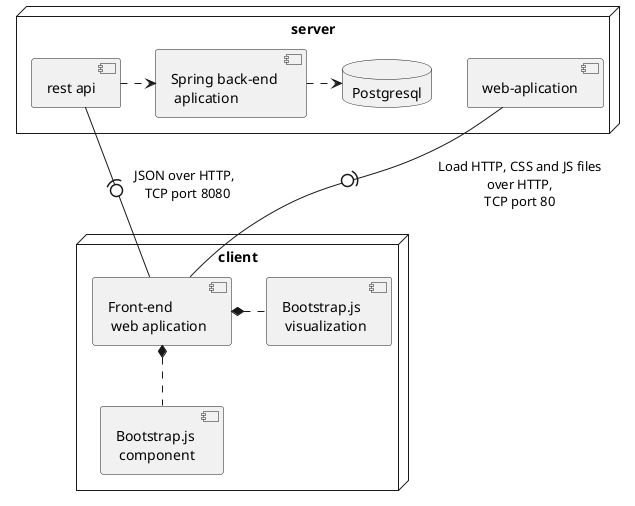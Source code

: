 @startuml
node "server" {
	component "Spring back-end \n aplication" as back_end
	component "rest api" as rest_api
    database "Postgresql" as db
    component "web-aplication" as web_aplication
}
rest_api .> back_end
back_end .> db

node "client" {
    component "Front-end \n web aplication" as front_end
    component "Bootstrap.js \n visualization" as visual
    component "Bootstrap.js \n component" as components
}
front_end *. visual
front_end *.. components

rest_api -(0- front_end : "JSON over HTTP, \n TCP port 8080"
web_aplication -(0- front_end : "Load HTTP, CSS and JS files\n over HTTP, \n TCP port 80 "
@enduml